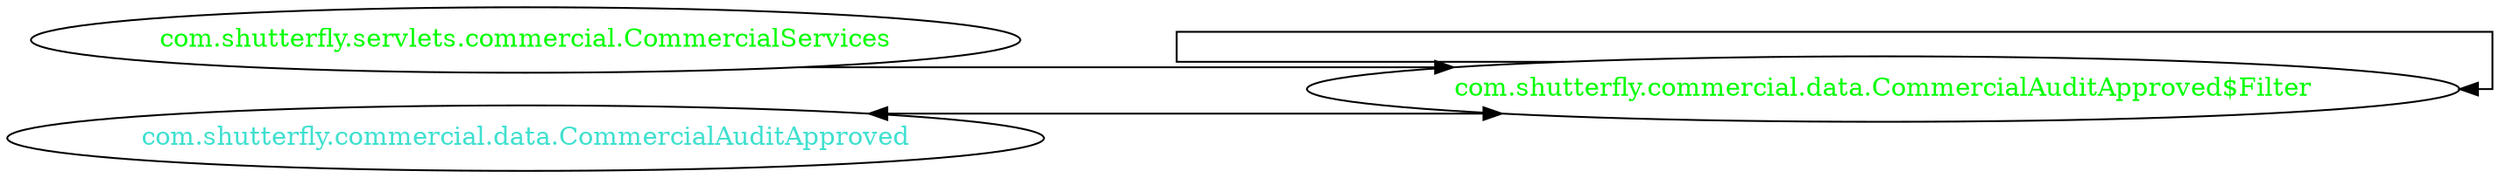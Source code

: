 digraph dependencyGraph {
 concentrate=true;
 ranksep="2.0";
 rankdir="LR"; 
 splines="ortho";
"com.shutterfly.commercial.data.CommercialAuditApproved$Filter" [fontcolor="red"];
"com.shutterfly.commercial.data.CommercialAuditApproved$Filter" [ fontcolor="green" ];
"com.shutterfly.commercial.data.CommercialAuditApproved$Filter"->"com.shutterfly.commercial.data.CommercialAuditApproved$Filter";
"com.shutterfly.servlets.commercial.CommercialServices" [ fontcolor="green" ];
"com.shutterfly.servlets.commercial.CommercialServices"->"com.shutterfly.commercial.data.CommercialAuditApproved$Filter";
"com.shutterfly.commercial.data.CommercialAuditApproved" [ fontcolor="turquoise" ];
"com.shutterfly.commercial.data.CommercialAuditApproved"->"com.shutterfly.commercial.data.CommercialAuditApproved$Filter" [dir=both];
}